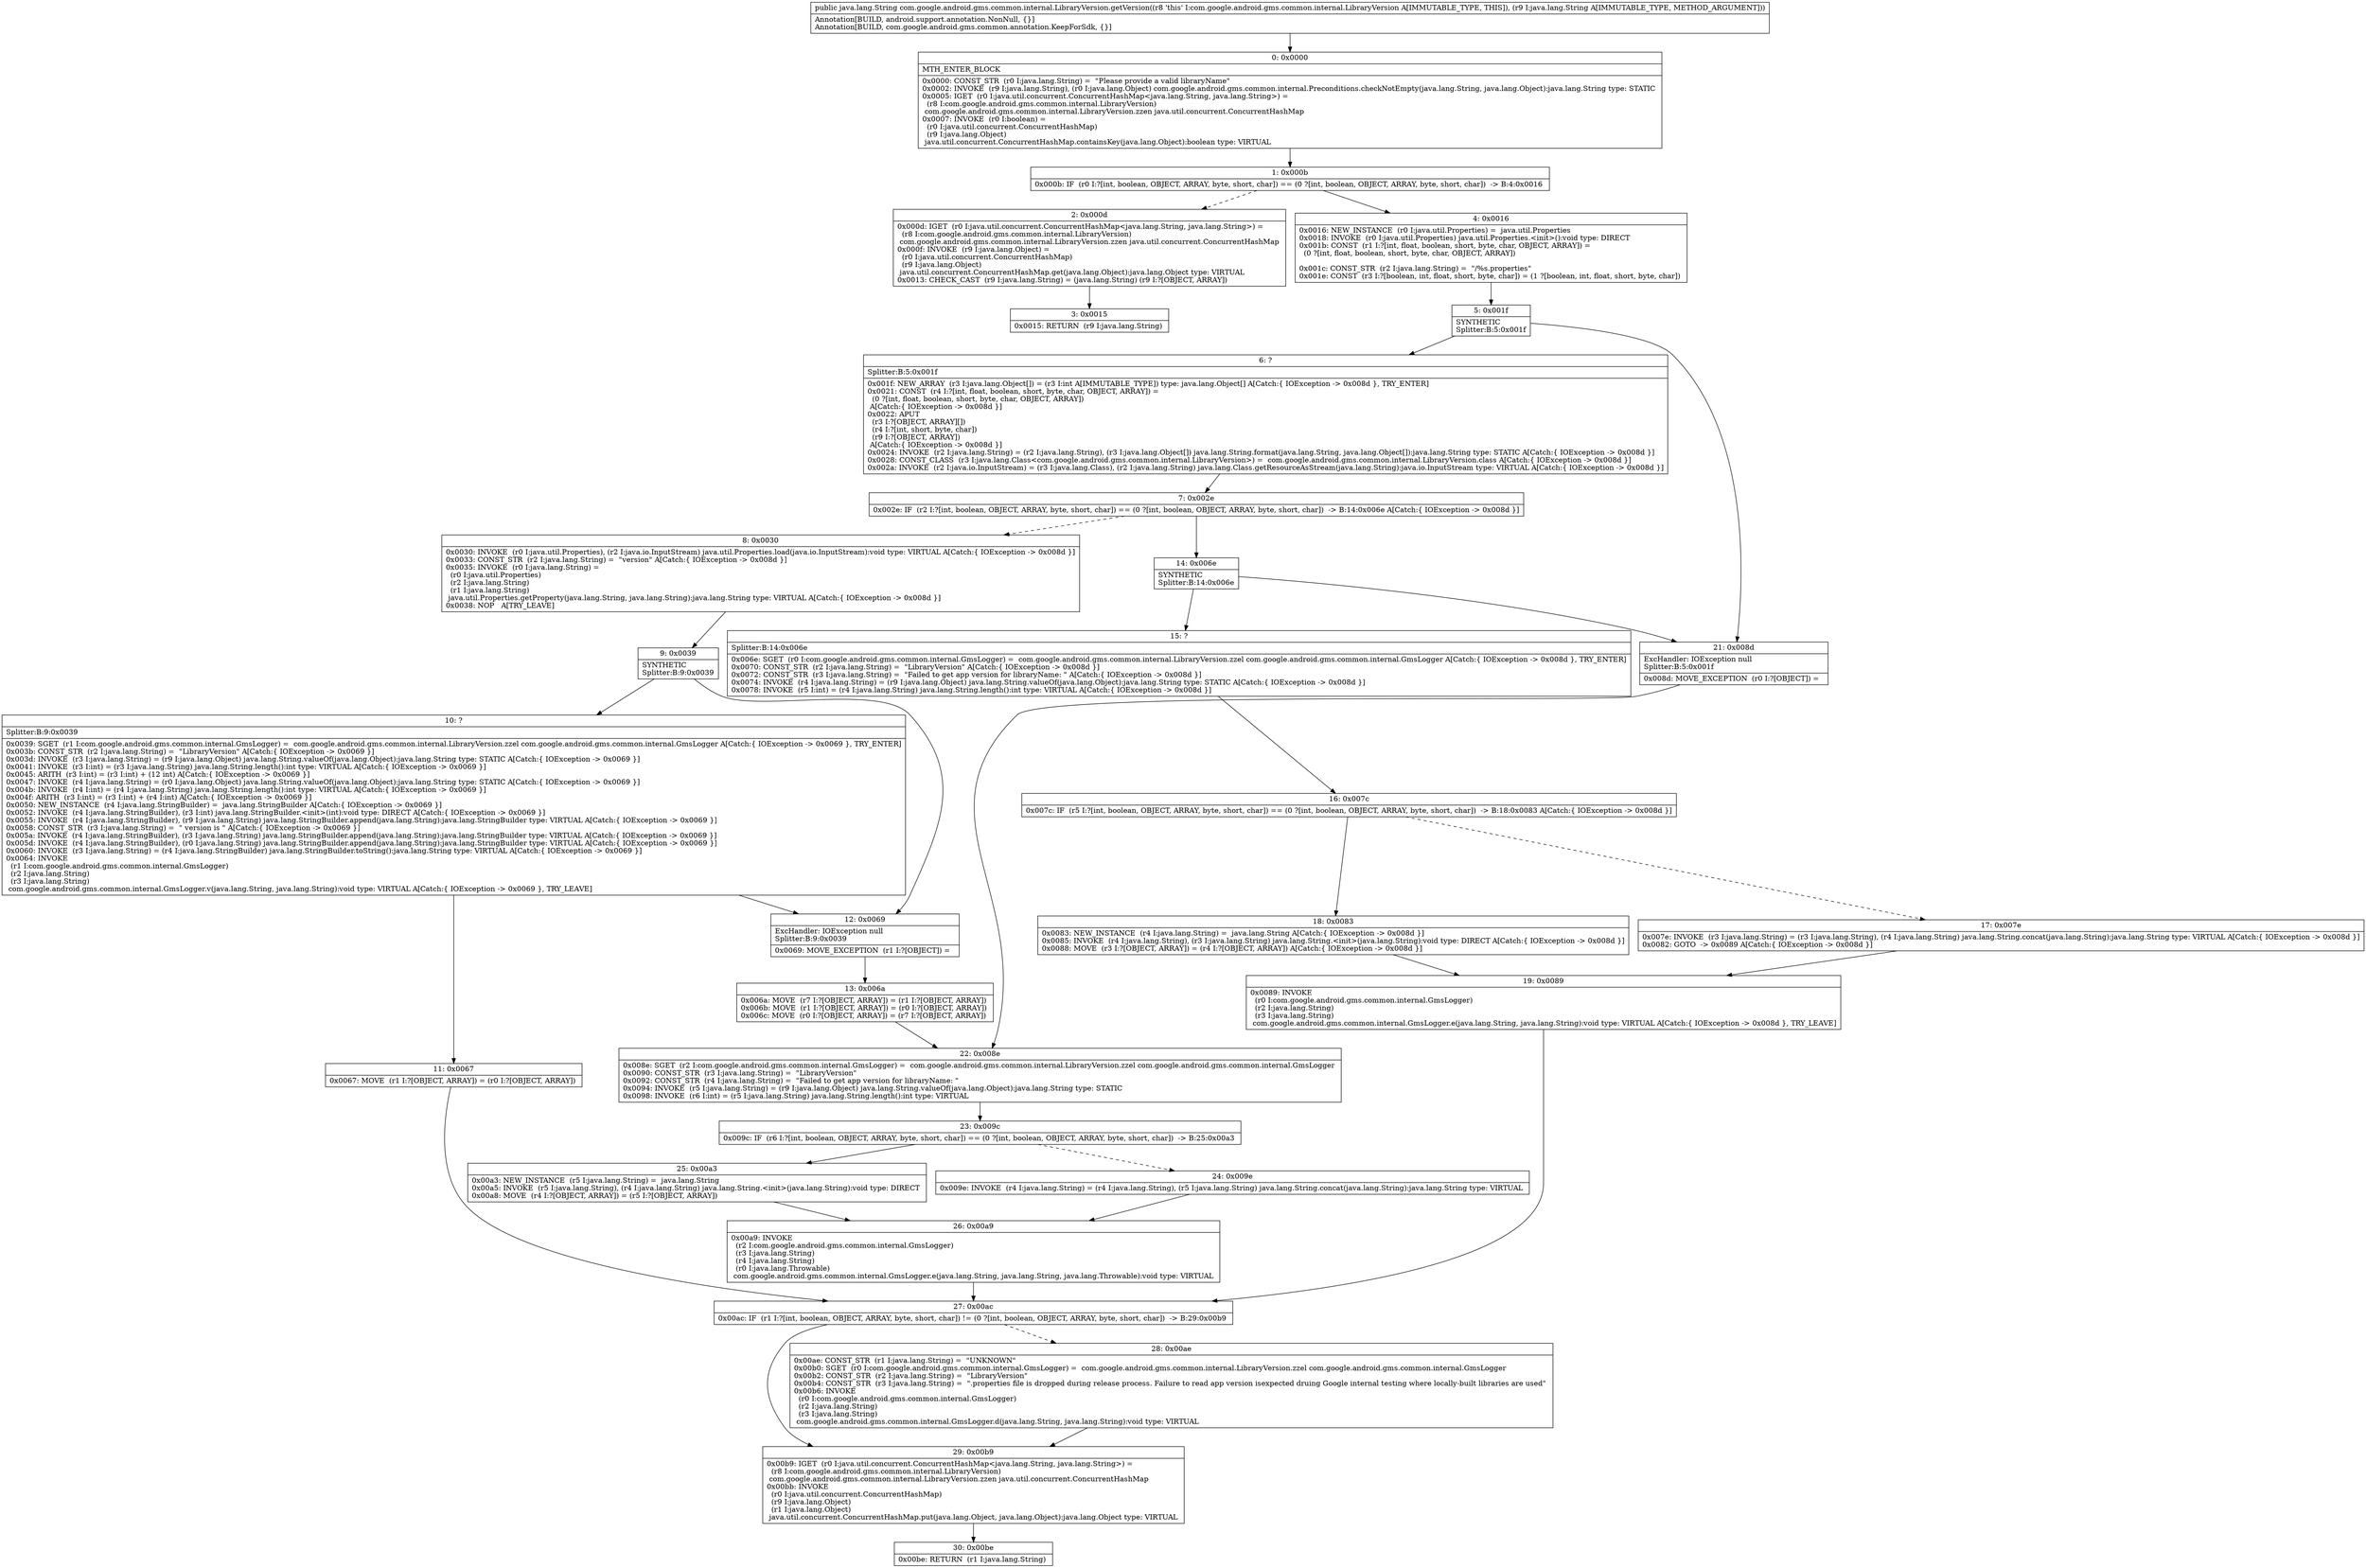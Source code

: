 digraph "CFG forcom.google.android.gms.common.internal.LibraryVersion.getVersion(Ljava\/lang\/String;)Ljava\/lang\/String;" {
Node_0 [shape=record,label="{0\:\ 0x0000|MTH_ENTER_BLOCK\l|0x0000: CONST_STR  (r0 I:java.lang.String) =  \"Please provide a valid libraryName\" \l0x0002: INVOKE  (r9 I:java.lang.String), (r0 I:java.lang.Object) com.google.android.gms.common.internal.Preconditions.checkNotEmpty(java.lang.String, java.lang.Object):java.lang.String type: STATIC \l0x0005: IGET  (r0 I:java.util.concurrent.ConcurrentHashMap\<java.lang.String, java.lang.String\>) = \l  (r8 I:com.google.android.gms.common.internal.LibraryVersion)\l com.google.android.gms.common.internal.LibraryVersion.zzen java.util.concurrent.ConcurrentHashMap \l0x0007: INVOKE  (r0 I:boolean) = \l  (r0 I:java.util.concurrent.ConcurrentHashMap)\l  (r9 I:java.lang.Object)\l java.util.concurrent.ConcurrentHashMap.containsKey(java.lang.Object):boolean type: VIRTUAL \l}"];
Node_1 [shape=record,label="{1\:\ 0x000b|0x000b: IF  (r0 I:?[int, boolean, OBJECT, ARRAY, byte, short, char]) == (0 ?[int, boolean, OBJECT, ARRAY, byte, short, char])  \-\> B:4:0x0016 \l}"];
Node_2 [shape=record,label="{2\:\ 0x000d|0x000d: IGET  (r0 I:java.util.concurrent.ConcurrentHashMap\<java.lang.String, java.lang.String\>) = \l  (r8 I:com.google.android.gms.common.internal.LibraryVersion)\l com.google.android.gms.common.internal.LibraryVersion.zzen java.util.concurrent.ConcurrentHashMap \l0x000f: INVOKE  (r9 I:java.lang.Object) = \l  (r0 I:java.util.concurrent.ConcurrentHashMap)\l  (r9 I:java.lang.Object)\l java.util.concurrent.ConcurrentHashMap.get(java.lang.Object):java.lang.Object type: VIRTUAL \l0x0013: CHECK_CAST  (r9 I:java.lang.String) = (java.lang.String) (r9 I:?[OBJECT, ARRAY]) \l}"];
Node_3 [shape=record,label="{3\:\ 0x0015|0x0015: RETURN  (r9 I:java.lang.String) \l}"];
Node_4 [shape=record,label="{4\:\ 0x0016|0x0016: NEW_INSTANCE  (r0 I:java.util.Properties) =  java.util.Properties \l0x0018: INVOKE  (r0 I:java.util.Properties) java.util.Properties.\<init\>():void type: DIRECT \l0x001b: CONST  (r1 I:?[int, float, boolean, short, byte, char, OBJECT, ARRAY]) = \l  (0 ?[int, float, boolean, short, byte, char, OBJECT, ARRAY])\l \l0x001c: CONST_STR  (r2 I:java.lang.String) =  \"\/%s.properties\" \l0x001e: CONST  (r3 I:?[boolean, int, float, short, byte, char]) = (1 ?[boolean, int, float, short, byte, char]) \l}"];
Node_5 [shape=record,label="{5\:\ 0x001f|SYNTHETIC\lSplitter:B:5:0x001f\l}"];
Node_6 [shape=record,label="{6\:\ ?|Splitter:B:5:0x001f\l|0x001f: NEW_ARRAY  (r3 I:java.lang.Object[]) = (r3 I:int A[IMMUTABLE_TYPE]) type: java.lang.Object[] A[Catch:\{ IOException \-\> 0x008d \}, TRY_ENTER]\l0x0021: CONST  (r4 I:?[int, float, boolean, short, byte, char, OBJECT, ARRAY]) = \l  (0 ?[int, float, boolean, short, byte, char, OBJECT, ARRAY])\l A[Catch:\{ IOException \-\> 0x008d \}]\l0x0022: APUT  \l  (r3 I:?[OBJECT, ARRAY][])\l  (r4 I:?[int, short, byte, char])\l  (r9 I:?[OBJECT, ARRAY])\l A[Catch:\{ IOException \-\> 0x008d \}]\l0x0024: INVOKE  (r2 I:java.lang.String) = (r2 I:java.lang.String), (r3 I:java.lang.Object[]) java.lang.String.format(java.lang.String, java.lang.Object[]):java.lang.String type: STATIC A[Catch:\{ IOException \-\> 0x008d \}]\l0x0028: CONST_CLASS  (r3 I:java.lang.Class\<com.google.android.gms.common.internal.LibraryVersion\>) =  com.google.android.gms.common.internal.LibraryVersion.class A[Catch:\{ IOException \-\> 0x008d \}]\l0x002a: INVOKE  (r2 I:java.io.InputStream) = (r3 I:java.lang.Class), (r2 I:java.lang.String) java.lang.Class.getResourceAsStream(java.lang.String):java.io.InputStream type: VIRTUAL A[Catch:\{ IOException \-\> 0x008d \}]\l}"];
Node_7 [shape=record,label="{7\:\ 0x002e|0x002e: IF  (r2 I:?[int, boolean, OBJECT, ARRAY, byte, short, char]) == (0 ?[int, boolean, OBJECT, ARRAY, byte, short, char])  \-\> B:14:0x006e A[Catch:\{ IOException \-\> 0x008d \}]\l}"];
Node_8 [shape=record,label="{8\:\ 0x0030|0x0030: INVOKE  (r0 I:java.util.Properties), (r2 I:java.io.InputStream) java.util.Properties.load(java.io.InputStream):void type: VIRTUAL A[Catch:\{ IOException \-\> 0x008d \}]\l0x0033: CONST_STR  (r2 I:java.lang.String) =  \"version\" A[Catch:\{ IOException \-\> 0x008d \}]\l0x0035: INVOKE  (r0 I:java.lang.String) = \l  (r0 I:java.util.Properties)\l  (r2 I:java.lang.String)\l  (r1 I:java.lang.String)\l java.util.Properties.getProperty(java.lang.String, java.lang.String):java.lang.String type: VIRTUAL A[Catch:\{ IOException \-\> 0x008d \}]\l0x0038: NOP   A[TRY_LEAVE]\l}"];
Node_9 [shape=record,label="{9\:\ 0x0039|SYNTHETIC\lSplitter:B:9:0x0039\l}"];
Node_10 [shape=record,label="{10\:\ ?|Splitter:B:9:0x0039\l|0x0039: SGET  (r1 I:com.google.android.gms.common.internal.GmsLogger) =  com.google.android.gms.common.internal.LibraryVersion.zzel com.google.android.gms.common.internal.GmsLogger A[Catch:\{ IOException \-\> 0x0069 \}, TRY_ENTER]\l0x003b: CONST_STR  (r2 I:java.lang.String) =  \"LibraryVersion\" A[Catch:\{ IOException \-\> 0x0069 \}]\l0x003d: INVOKE  (r3 I:java.lang.String) = (r9 I:java.lang.Object) java.lang.String.valueOf(java.lang.Object):java.lang.String type: STATIC A[Catch:\{ IOException \-\> 0x0069 \}]\l0x0041: INVOKE  (r3 I:int) = (r3 I:java.lang.String) java.lang.String.length():int type: VIRTUAL A[Catch:\{ IOException \-\> 0x0069 \}]\l0x0045: ARITH  (r3 I:int) = (r3 I:int) + (12 int) A[Catch:\{ IOException \-\> 0x0069 \}]\l0x0047: INVOKE  (r4 I:java.lang.String) = (r0 I:java.lang.Object) java.lang.String.valueOf(java.lang.Object):java.lang.String type: STATIC A[Catch:\{ IOException \-\> 0x0069 \}]\l0x004b: INVOKE  (r4 I:int) = (r4 I:java.lang.String) java.lang.String.length():int type: VIRTUAL A[Catch:\{ IOException \-\> 0x0069 \}]\l0x004f: ARITH  (r3 I:int) = (r3 I:int) + (r4 I:int) A[Catch:\{ IOException \-\> 0x0069 \}]\l0x0050: NEW_INSTANCE  (r4 I:java.lang.StringBuilder) =  java.lang.StringBuilder A[Catch:\{ IOException \-\> 0x0069 \}]\l0x0052: INVOKE  (r4 I:java.lang.StringBuilder), (r3 I:int) java.lang.StringBuilder.\<init\>(int):void type: DIRECT A[Catch:\{ IOException \-\> 0x0069 \}]\l0x0055: INVOKE  (r4 I:java.lang.StringBuilder), (r9 I:java.lang.String) java.lang.StringBuilder.append(java.lang.String):java.lang.StringBuilder type: VIRTUAL A[Catch:\{ IOException \-\> 0x0069 \}]\l0x0058: CONST_STR  (r3 I:java.lang.String) =  \" version is \" A[Catch:\{ IOException \-\> 0x0069 \}]\l0x005a: INVOKE  (r4 I:java.lang.StringBuilder), (r3 I:java.lang.String) java.lang.StringBuilder.append(java.lang.String):java.lang.StringBuilder type: VIRTUAL A[Catch:\{ IOException \-\> 0x0069 \}]\l0x005d: INVOKE  (r4 I:java.lang.StringBuilder), (r0 I:java.lang.String) java.lang.StringBuilder.append(java.lang.String):java.lang.StringBuilder type: VIRTUAL A[Catch:\{ IOException \-\> 0x0069 \}]\l0x0060: INVOKE  (r3 I:java.lang.String) = (r4 I:java.lang.StringBuilder) java.lang.StringBuilder.toString():java.lang.String type: VIRTUAL A[Catch:\{ IOException \-\> 0x0069 \}]\l0x0064: INVOKE  \l  (r1 I:com.google.android.gms.common.internal.GmsLogger)\l  (r2 I:java.lang.String)\l  (r3 I:java.lang.String)\l com.google.android.gms.common.internal.GmsLogger.v(java.lang.String, java.lang.String):void type: VIRTUAL A[Catch:\{ IOException \-\> 0x0069 \}, TRY_LEAVE]\l}"];
Node_11 [shape=record,label="{11\:\ 0x0067|0x0067: MOVE  (r1 I:?[OBJECT, ARRAY]) = (r0 I:?[OBJECT, ARRAY]) \l}"];
Node_12 [shape=record,label="{12\:\ 0x0069|ExcHandler: IOException null\lSplitter:B:9:0x0039\l|0x0069: MOVE_EXCEPTION  (r1 I:?[OBJECT]) =  \l}"];
Node_13 [shape=record,label="{13\:\ 0x006a|0x006a: MOVE  (r7 I:?[OBJECT, ARRAY]) = (r1 I:?[OBJECT, ARRAY]) \l0x006b: MOVE  (r1 I:?[OBJECT, ARRAY]) = (r0 I:?[OBJECT, ARRAY]) \l0x006c: MOVE  (r0 I:?[OBJECT, ARRAY]) = (r7 I:?[OBJECT, ARRAY]) \l}"];
Node_14 [shape=record,label="{14\:\ 0x006e|SYNTHETIC\lSplitter:B:14:0x006e\l}"];
Node_15 [shape=record,label="{15\:\ ?|Splitter:B:14:0x006e\l|0x006e: SGET  (r0 I:com.google.android.gms.common.internal.GmsLogger) =  com.google.android.gms.common.internal.LibraryVersion.zzel com.google.android.gms.common.internal.GmsLogger A[Catch:\{ IOException \-\> 0x008d \}, TRY_ENTER]\l0x0070: CONST_STR  (r2 I:java.lang.String) =  \"LibraryVersion\" A[Catch:\{ IOException \-\> 0x008d \}]\l0x0072: CONST_STR  (r3 I:java.lang.String) =  \"Failed to get app version for libraryName: \" A[Catch:\{ IOException \-\> 0x008d \}]\l0x0074: INVOKE  (r4 I:java.lang.String) = (r9 I:java.lang.Object) java.lang.String.valueOf(java.lang.Object):java.lang.String type: STATIC A[Catch:\{ IOException \-\> 0x008d \}]\l0x0078: INVOKE  (r5 I:int) = (r4 I:java.lang.String) java.lang.String.length():int type: VIRTUAL A[Catch:\{ IOException \-\> 0x008d \}]\l}"];
Node_16 [shape=record,label="{16\:\ 0x007c|0x007c: IF  (r5 I:?[int, boolean, OBJECT, ARRAY, byte, short, char]) == (0 ?[int, boolean, OBJECT, ARRAY, byte, short, char])  \-\> B:18:0x0083 A[Catch:\{ IOException \-\> 0x008d \}]\l}"];
Node_17 [shape=record,label="{17\:\ 0x007e|0x007e: INVOKE  (r3 I:java.lang.String) = (r3 I:java.lang.String), (r4 I:java.lang.String) java.lang.String.concat(java.lang.String):java.lang.String type: VIRTUAL A[Catch:\{ IOException \-\> 0x008d \}]\l0x0082: GOTO  \-\> 0x0089 A[Catch:\{ IOException \-\> 0x008d \}]\l}"];
Node_18 [shape=record,label="{18\:\ 0x0083|0x0083: NEW_INSTANCE  (r4 I:java.lang.String) =  java.lang.String A[Catch:\{ IOException \-\> 0x008d \}]\l0x0085: INVOKE  (r4 I:java.lang.String), (r3 I:java.lang.String) java.lang.String.\<init\>(java.lang.String):void type: DIRECT A[Catch:\{ IOException \-\> 0x008d \}]\l0x0088: MOVE  (r3 I:?[OBJECT, ARRAY]) = (r4 I:?[OBJECT, ARRAY]) A[Catch:\{ IOException \-\> 0x008d \}]\l}"];
Node_19 [shape=record,label="{19\:\ 0x0089|0x0089: INVOKE  \l  (r0 I:com.google.android.gms.common.internal.GmsLogger)\l  (r2 I:java.lang.String)\l  (r3 I:java.lang.String)\l com.google.android.gms.common.internal.GmsLogger.e(java.lang.String, java.lang.String):void type: VIRTUAL A[Catch:\{ IOException \-\> 0x008d \}, TRY_LEAVE]\l}"];
Node_21 [shape=record,label="{21\:\ 0x008d|ExcHandler: IOException null\lSplitter:B:5:0x001f\l|0x008d: MOVE_EXCEPTION  (r0 I:?[OBJECT]) =  \l}"];
Node_22 [shape=record,label="{22\:\ 0x008e|0x008e: SGET  (r2 I:com.google.android.gms.common.internal.GmsLogger) =  com.google.android.gms.common.internal.LibraryVersion.zzel com.google.android.gms.common.internal.GmsLogger \l0x0090: CONST_STR  (r3 I:java.lang.String) =  \"LibraryVersion\" \l0x0092: CONST_STR  (r4 I:java.lang.String) =  \"Failed to get app version for libraryName: \" \l0x0094: INVOKE  (r5 I:java.lang.String) = (r9 I:java.lang.Object) java.lang.String.valueOf(java.lang.Object):java.lang.String type: STATIC \l0x0098: INVOKE  (r6 I:int) = (r5 I:java.lang.String) java.lang.String.length():int type: VIRTUAL \l}"];
Node_23 [shape=record,label="{23\:\ 0x009c|0x009c: IF  (r6 I:?[int, boolean, OBJECT, ARRAY, byte, short, char]) == (0 ?[int, boolean, OBJECT, ARRAY, byte, short, char])  \-\> B:25:0x00a3 \l}"];
Node_24 [shape=record,label="{24\:\ 0x009e|0x009e: INVOKE  (r4 I:java.lang.String) = (r4 I:java.lang.String), (r5 I:java.lang.String) java.lang.String.concat(java.lang.String):java.lang.String type: VIRTUAL \l}"];
Node_25 [shape=record,label="{25\:\ 0x00a3|0x00a3: NEW_INSTANCE  (r5 I:java.lang.String) =  java.lang.String \l0x00a5: INVOKE  (r5 I:java.lang.String), (r4 I:java.lang.String) java.lang.String.\<init\>(java.lang.String):void type: DIRECT \l0x00a8: MOVE  (r4 I:?[OBJECT, ARRAY]) = (r5 I:?[OBJECT, ARRAY]) \l}"];
Node_26 [shape=record,label="{26\:\ 0x00a9|0x00a9: INVOKE  \l  (r2 I:com.google.android.gms.common.internal.GmsLogger)\l  (r3 I:java.lang.String)\l  (r4 I:java.lang.String)\l  (r0 I:java.lang.Throwable)\l com.google.android.gms.common.internal.GmsLogger.e(java.lang.String, java.lang.String, java.lang.Throwable):void type: VIRTUAL \l}"];
Node_27 [shape=record,label="{27\:\ 0x00ac|0x00ac: IF  (r1 I:?[int, boolean, OBJECT, ARRAY, byte, short, char]) != (0 ?[int, boolean, OBJECT, ARRAY, byte, short, char])  \-\> B:29:0x00b9 \l}"];
Node_28 [shape=record,label="{28\:\ 0x00ae|0x00ae: CONST_STR  (r1 I:java.lang.String) =  \"UNKNOWN\" \l0x00b0: SGET  (r0 I:com.google.android.gms.common.internal.GmsLogger) =  com.google.android.gms.common.internal.LibraryVersion.zzel com.google.android.gms.common.internal.GmsLogger \l0x00b2: CONST_STR  (r2 I:java.lang.String) =  \"LibraryVersion\" \l0x00b4: CONST_STR  (r3 I:java.lang.String) =  \".properties file is dropped during release process. Failure to read app version isexpected druing Google internal testing where locally\-built libraries are used\" \l0x00b6: INVOKE  \l  (r0 I:com.google.android.gms.common.internal.GmsLogger)\l  (r2 I:java.lang.String)\l  (r3 I:java.lang.String)\l com.google.android.gms.common.internal.GmsLogger.d(java.lang.String, java.lang.String):void type: VIRTUAL \l}"];
Node_29 [shape=record,label="{29\:\ 0x00b9|0x00b9: IGET  (r0 I:java.util.concurrent.ConcurrentHashMap\<java.lang.String, java.lang.String\>) = \l  (r8 I:com.google.android.gms.common.internal.LibraryVersion)\l com.google.android.gms.common.internal.LibraryVersion.zzen java.util.concurrent.ConcurrentHashMap \l0x00bb: INVOKE  \l  (r0 I:java.util.concurrent.ConcurrentHashMap)\l  (r9 I:java.lang.Object)\l  (r1 I:java.lang.Object)\l java.util.concurrent.ConcurrentHashMap.put(java.lang.Object, java.lang.Object):java.lang.Object type: VIRTUAL \l}"];
Node_30 [shape=record,label="{30\:\ 0x00be|0x00be: RETURN  (r1 I:java.lang.String) \l}"];
MethodNode[shape=record,label="{public java.lang.String com.google.android.gms.common.internal.LibraryVersion.getVersion((r8 'this' I:com.google.android.gms.common.internal.LibraryVersion A[IMMUTABLE_TYPE, THIS]), (r9 I:java.lang.String A[IMMUTABLE_TYPE, METHOD_ARGUMENT]))  | Annotation[BUILD, android.support.annotation.NonNull, \{\}]\lAnnotation[BUILD, com.google.android.gms.common.annotation.KeepForSdk, \{\}]\l}"];
MethodNode -> Node_0;
Node_0 -> Node_1;
Node_1 -> Node_2[style=dashed];
Node_1 -> Node_4;
Node_2 -> Node_3;
Node_4 -> Node_5;
Node_5 -> Node_6;
Node_5 -> Node_21;
Node_6 -> Node_7;
Node_7 -> Node_8[style=dashed];
Node_7 -> Node_14;
Node_8 -> Node_9;
Node_9 -> Node_10;
Node_9 -> Node_12;
Node_10 -> Node_11;
Node_10 -> Node_12;
Node_11 -> Node_27;
Node_12 -> Node_13;
Node_13 -> Node_22;
Node_14 -> Node_15;
Node_14 -> Node_21;
Node_15 -> Node_16;
Node_16 -> Node_17[style=dashed];
Node_16 -> Node_18;
Node_17 -> Node_19;
Node_18 -> Node_19;
Node_19 -> Node_27;
Node_21 -> Node_22;
Node_22 -> Node_23;
Node_23 -> Node_24[style=dashed];
Node_23 -> Node_25;
Node_24 -> Node_26;
Node_25 -> Node_26;
Node_26 -> Node_27;
Node_27 -> Node_28[style=dashed];
Node_27 -> Node_29;
Node_28 -> Node_29;
Node_29 -> Node_30;
}

